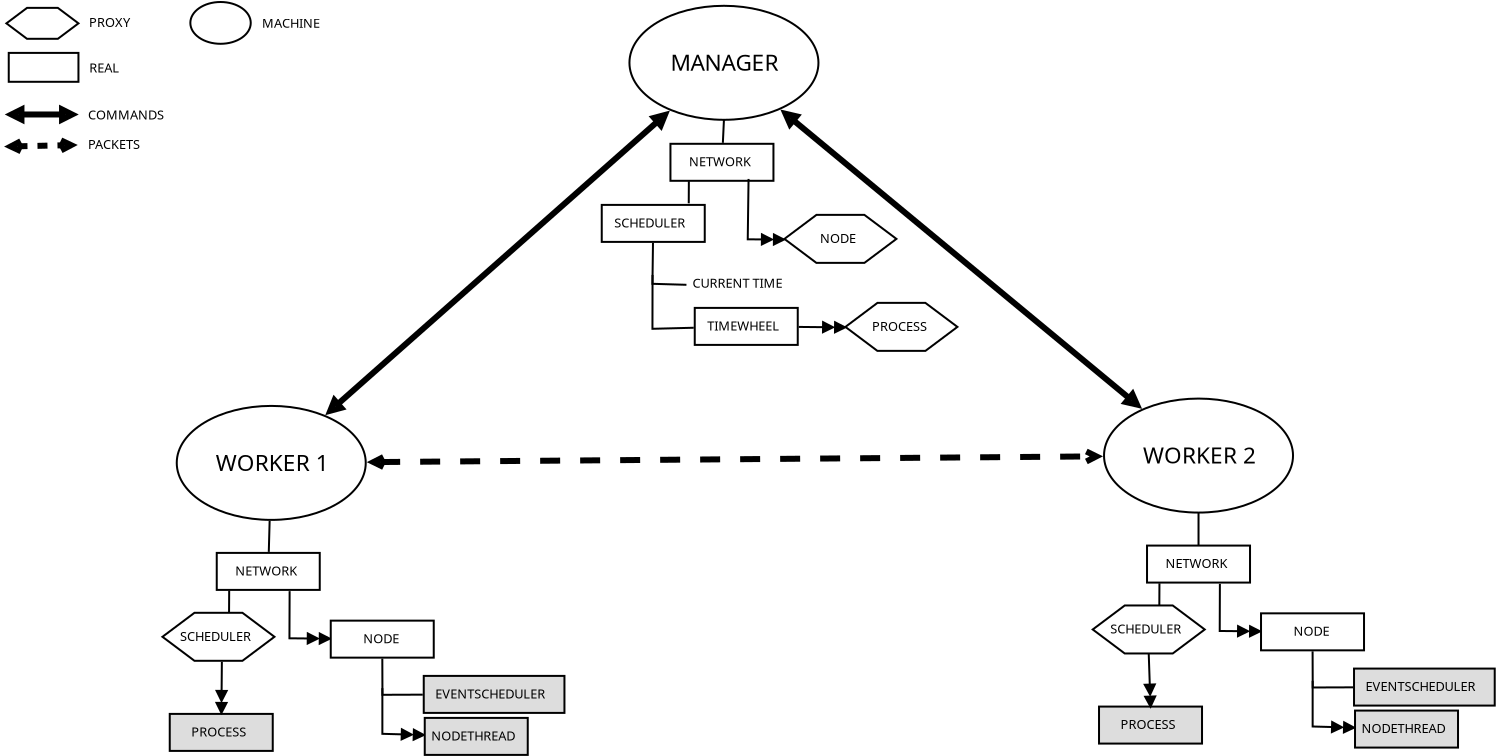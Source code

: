 <?xml version="1.0" encoding="UTF-8"?>
<dia:diagram xmlns:dia="http://www.lysator.liu.se/~alla/dia/">
  <dia:layer name="Fondo" visible="true" active="true">
    <dia:object type="Standard - Text" version="1" id="O0">
      <dia:attribute name="obj_pos">
        <dia:point val="38.125,3.3"/>
      </dia:attribute>
      <dia:attribute name="obj_bb">
        <dia:rectangle val="38.125,2.705;38.125,3.453"/>
      </dia:attribute>
      <dia:attribute name="text">
        <dia:composite type="text">
          <dia:attribute name="string">
            <dia:string>##</dia:string>
          </dia:attribute>
          <dia:attribute name="font">
            <dia:font family="sans" style="0" name="Helvetica"/>
          </dia:attribute>
          <dia:attribute name="height">
            <dia:real val="0.8"/>
          </dia:attribute>
          <dia:attribute name="pos">
            <dia:point val="38.125,3.3"/>
          </dia:attribute>
          <dia:attribute name="color">
            <dia:color val="#000000"/>
          </dia:attribute>
          <dia:attribute name="alignment">
            <dia:enum val="0"/>
          </dia:attribute>
        </dia:composite>
      </dia:attribute>
      <dia:attribute name="valign">
        <dia:enum val="3"/>
      </dia:attribute>
      <dia:connections>
        <dia:connection handle="0" to="O1" connection="8"/>
      </dia:connections>
    </dia:object>
    <dia:group>
      <dia:object type="Standard - Ellipse" version="0" id="O1">
        <dia:attribute name="obj_pos">
          <dia:point val="33.4,0.45"/>
        </dia:attribute>
        <dia:attribute name="obj_bb">
          <dia:rectangle val="33.35,0.4;42.9,6.2"/>
        </dia:attribute>
        <dia:attribute name="elem_corner">
          <dia:point val="33.4,0.45"/>
        </dia:attribute>
        <dia:attribute name="elem_width">
          <dia:real val="9.45"/>
        </dia:attribute>
        <dia:attribute name="elem_height">
          <dia:real val="5.7"/>
        </dia:attribute>
      </dia:object>
      <dia:object type="Standard - Text" version="1" id="O2">
        <dia:attribute name="obj_pos">
          <dia:point val="38.175,3.7"/>
        </dia:attribute>
        <dia:attribute name="obj_bb">
          <dia:rectangle val="35.316,2.65;41.034,3.967"/>
        </dia:attribute>
        <dia:attribute name="text">
          <dia:composite type="text">
            <dia:attribute name="string">
              <dia:string>#MANAGER#</dia:string>
            </dia:attribute>
            <dia:attribute name="font">
              <dia:font family="sans" style="0" name="Helvetica"/>
            </dia:attribute>
            <dia:attribute name="height">
              <dia:real val="1.411"/>
            </dia:attribute>
            <dia:attribute name="pos">
              <dia:point val="38.175,3.7"/>
            </dia:attribute>
            <dia:attribute name="color">
              <dia:color val="#000000"/>
            </dia:attribute>
            <dia:attribute name="alignment">
              <dia:enum val="1"/>
            </dia:attribute>
          </dia:composite>
        </dia:attribute>
        <dia:attribute name="valign">
          <dia:enum val="3"/>
        </dia:attribute>
      </dia:object>
    </dia:group>
    <dia:group>
      <dia:object type="Standard - Box" version="0" id="O3">
        <dia:attribute name="obj_pos">
          <dia:point val="35.45,7.35"/>
        </dia:attribute>
        <dia:attribute name="obj_bb">
          <dia:rectangle val="35.4,7.3;40.65,9.25"/>
        </dia:attribute>
        <dia:attribute name="elem_corner">
          <dia:point val="35.45,7.35"/>
        </dia:attribute>
        <dia:attribute name="elem_width">
          <dia:real val="5.15"/>
        </dia:attribute>
        <dia:attribute name="elem_height">
          <dia:real val="1.85"/>
        </dia:attribute>
        <dia:attribute name="show_background">
          <dia:boolean val="true"/>
        </dia:attribute>
      </dia:object>
      <dia:object type="Standard - Text" version="1" id="O4">
        <dia:attribute name="obj_pos">
          <dia:point val="36.375,8.475"/>
        </dia:attribute>
        <dia:attribute name="obj_bb">
          <dia:rectangle val="36.375,7.88;39.653,8.627"/>
        </dia:attribute>
        <dia:attribute name="text">
          <dia:composite type="text">
            <dia:attribute name="string">
              <dia:string>#NETWORK#</dia:string>
            </dia:attribute>
            <dia:attribute name="font">
              <dia:font family="sans" style="0" name="Helvetica"/>
            </dia:attribute>
            <dia:attribute name="height">
              <dia:real val="0.8"/>
            </dia:attribute>
            <dia:attribute name="pos">
              <dia:point val="36.375,8.475"/>
            </dia:attribute>
            <dia:attribute name="color">
              <dia:color val="#000000"/>
            </dia:attribute>
            <dia:attribute name="alignment">
              <dia:enum val="0"/>
            </dia:attribute>
          </dia:composite>
        </dia:attribute>
        <dia:attribute name="valign">
          <dia:enum val="3"/>
        </dia:attribute>
      </dia:object>
    </dia:group>
    <dia:group>
      <dia:object type="Standard - Box" version="0" id="O5">
        <dia:attribute name="obj_pos">
          <dia:point val="12.765,27.805"/>
        </dia:attribute>
        <dia:attribute name="obj_bb">
          <dia:rectangle val="12.715,27.755;17.965,29.705"/>
        </dia:attribute>
        <dia:attribute name="elem_corner">
          <dia:point val="12.765,27.805"/>
        </dia:attribute>
        <dia:attribute name="elem_width">
          <dia:real val="5.15"/>
        </dia:attribute>
        <dia:attribute name="elem_height">
          <dia:real val="1.85"/>
        </dia:attribute>
        <dia:attribute name="show_background">
          <dia:boolean val="true"/>
        </dia:attribute>
      </dia:object>
      <dia:object type="Standard - Text" version="1" id="O6">
        <dia:attribute name="obj_pos">
          <dia:point val="13.69,28.93"/>
        </dia:attribute>
        <dia:attribute name="obj_bb">
          <dia:rectangle val="13.69,28.335;16.968,29.082"/>
        </dia:attribute>
        <dia:attribute name="text">
          <dia:composite type="text">
            <dia:attribute name="string">
              <dia:string>#NETWORK#</dia:string>
            </dia:attribute>
            <dia:attribute name="font">
              <dia:font family="sans" style="0" name="Helvetica"/>
            </dia:attribute>
            <dia:attribute name="height">
              <dia:real val="0.8"/>
            </dia:attribute>
            <dia:attribute name="pos">
              <dia:point val="13.69,28.93"/>
            </dia:attribute>
            <dia:attribute name="color">
              <dia:color val="#000000"/>
            </dia:attribute>
            <dia:attribute name="alignment">
              <dia:enum val="0"/>
            </dia:attribute>
          </dia:composite>
        </dia:attribute>
        <dia:attribute name="valign">
          <dia:enum val="3"/>
        </dia:attribute>
      </dia:object>
    </dia:group>
    <dia:group>
      <dia:object type="Standard - Box" version="0" id="O7">
        <dia:attribute name="obj_pos">
          <dia:point val="32.015,10.405"/>
        </dia:attribute>
        <dia:attribute name="obj_bb">
          <dia:rectangle val="31.965,10.355;37.215,12.305"/>
        </dia:attribute>
        <dia:attribute name="elem_corner">
          <dia:point val="32.015,10.405"/>
        </dia:attribute>
        <dia:attribute name="elem_width">
          <dia:real val="5.15"/>
        </dia:attribute>
        <dia:attribute name="elem_height">
          <dia:real val="1.85"/>
        </dia:attribute>
        <dia:attribute name="show_background">
          <dia:boolean val="true"/>
        </dia:attribute>
      </dia:object>
      <dia:object type="Standard - Text" version="1" id="O8">
        <dia:attribute name="obj_pos">
          <dia:point val="32.64,11.53"/>
        </dia:attribute>
        <dia:attribute name="obj_bb">
          <dia:rectangle val="32.64,10.935;36.55,11.682"/>
        </dia:attribute>
        <dia:attribute name="text">
          <dia:composite type="text">
            <dia:attribute name="string">
              <dia:string>#SCHEDULER#</dia:string>
            </dia:attribute>
            <dia:attribute name="font">
              <dia:font family="sans" style="0" name="Helvetica"/>
            </dia:attribute>
            <dia:attribute name="height">
              <dia:real val="0.8"/>
            </dia:attribute>
            <dia:attribute name="pos">
              <dia:point val="32.64,11.53"/>
            </dia:attribute>
            <dia:attribute name="color">
              <dia:color val="#000000"/>
            </dia:attribute>
            <dia:attribute name="alignment">
              <dia:enum val="0"/>
            </dia:attribute>
          </dia:composite>
        </dia:attribute>
        <dia:attribute name="valign">
          <dia:enum val="3"/>
        </dia:attribute>
      </dia:object>
    </dia:group>
    <dia:object type="Standard - Line" version="0" id="O9">
      <dia:attribute name="obj_pos">
        <dia:point val="38.125,6.15"/>
      </dia:attribute>
      <dia:attribute name="obj_bb">
        <dia:rectangle val="38.019,6.098;38.177,7.354"/>
      </dia:attribute>
      <dia:attribute name="conn_endpoints">
        <dia:point val="38.125,6.15"/>
        <dia:point val="38.071,7.302"/>
      </dia:attribute>
      <dia:attribute name="numcp">
        <dia:int val="1"/>
      </dia:attribute>
      <dia:connections>
        <dia:connection handle="0" to="O1" connection="6"/>
        <dia:connection handle="1" to="O3" connection="8"/>
      </dia:connections>
    </dia:object>
    <dia:group>
      <dia:object type="Geometric - Hexagon" version="1" id="O10">
        <dia:attribute name="obj_pos">
          <dia:point val="10.05,30.8"/>
        </dia:attribute>
        <dia:attribute name="obj_bb">
          <dia:rectangle val="9.967,30.75;15.733,33.25"/>
        </dia:attribute>
        <dia:attribute name="meta">
          <dia:composite type="dict"/>
        </dia:attribute>
        <dia:attribute name="elem_corner">
          <dia:point val="10.05,30.8"/>
        </dia:attribute>
        <dia:attribute name="elem_width">
          <dia:real val="5.6"/>
        </dia:attribute>
        <dia:attribute name="elem_height">
          <dia:real val="2.4"/>
        </dia:attribute>
        <dia:attribute name="line_width">
          <dia:real val="0.1"/>
        </dia:attribute>
        <dia:attribute name="line_colour">
          <dia:color val="#000000"/>
        </dia:attribute>
        <dia:attribute name="fill_colour">
          <dia:color val="#ffffff"/>
        </dia:attribute>
        <dia:attribute name="show_background">
          <dia:boolean val="true"/>
        </dia:attribute>
        <dia:attribute name="line_style">
          <dia:enum val="0"/>
          <dia:real val="1"/>
        </dia:attribute>
        <dia:attribute name="flip_horizontal">
          <dia:boolean val="false"/>
        </dia:attribute>
        <dia:attribute name="flip_vertical">
          <dia:boolean val="false"/>
        </dia:attribute>
        <dia:attribute name="subscale">
          <dia:real val="1"/>
        </dia:attribute>
      </dia:object>
      <dia:object type="Standard - Text" version="1" id="O11">
        <dia:attribute name="obj_pos">
          <dia:point val="10.932,32.205"/>
        </dia:attribute>
        <dia:attribute name="obj_bb">
          <dia:rectangle val="10.932,31.61;14.842,32.357"/>
        </dia:attribute>
        <dia:attribute name="text">
          <dia:composite type="text">
            <dia:attribute name="string">
              <dia:string>#SCHEDULER#</dia:string>
            </dia:attribute>
            <dia:attribute name="font">
              <dia:font family="sans" style="0" name="Helvetica"/>
            </dia:attribute>
            <dia:attribute name="height">
              <dia:real val="0.8"/>
            </dia:attribute>
            <dia:attribute name="pos">
              <dia:point val="10.932,32.205"/>
            </dia:attribute>
            <dia:attribute name="color">
              <dia:color val="#000000"/>
            </dia:attribute>
            <dia:attribute name="alignment">
              <dia:enum val="0"/>
            </dia:attribute>
          </dia:composite>
        </dia:attribute>
        <dia:attribute name="valign">
          <dia:enum val="3"/>
        </dia:attribute>
      </dia:object>
    </dia:group>
    <dia:object type="Standard - Line" version="0" id="O12">
      <dia:attribute name="obj_pos">
        <dia:point val="15.41,26.204"/>
      </dia:attribute>
      <dia:attribute name="obj_bb">
        <dia:rectangle val="15.316,26.153;15.461,27.806"/>
      </dia:attribute>
      <dia:attribute name="conn_endpoints">
        <dia:point val="15.41,26.204"/>
        <dia:point val="15.367,27.755"/>
      </dia:attribute>
      <dia:attribute name="numcp">
        <dia:int val="1"/>
      </dia:attribute>
      <dia:connections>
        <dia:connection handle="0" to="O44" connection="8"/>
        <dia:connection handle="1" to="O5" connection="8"/>
      </dia:connections>
    </dia:object>
    <dia:group>
      <dia:object type="Standard - Box" version="0" id="O13">
        <dia:attribute name="obj_pos">
          <dia:point val="36.665,15.555"/>
        </dia:attribute>
        <dia:attribute name="obj_bb">
          <dia:rectangle val="36.615,15.505;41.865,17.455"/>
        </dia:attribute>
        <dia:attribute name="elem_corner">
          <dia:point val="36.665,15.555"/>
        </dia:attribute>
        <dia:attribute name="elem_width">
          <dia:real val="5.15"/>
        </dia:attribute>
        <dia:attribute name="elem_height">
          <dia:real val="1.85"/>
        </dia:attribute>
        <dia:attribute name="show_background">
          <dia:boolean val="true"/>
        </dia:attribute>
      </dia:object>
      <dia:object type="Standard - Text" version="1" id="O14">
        <dia:attribute name="obj_pos">
          <dia:point val="37.29,16.68"/>
        </dia:attribute>
        <dia:attribute name="obj_bb">
          <dia:rectangle val="37.29,16.085;41.11,16.832"/>
        </dia:attribute>
        <dia:attribute name="text">
          <dia:composite type="text">
            <dia:attribute name="string">
              <dia:string>#TIMEWHEEL#</dia:string>
            </dia:attribute>
            <dia:attribute name="font">
              <dia:font family="sans" style="0" name="Helvetica"/>
            </dia:attribute>
            <dia:attribute name="height">
              <dia:real val="0.8"/>
            </dia:attribute>
            <dia:attribute name="pos">
              <dia:point val="37.29,16.68"/>
            </dia:attribute>
            <dia:attribute name="color">
              <dia:color val="#000000"/>
            </dia:attribute>
            <dia:attribute name="alignment">
              <dia:enum val="0"/>
            </dia:attribute>
          </dia:composite>
        </dia:attribute>
        <dia:attribute name="valign">
          <dia:enum val="3"/>
        </dia:attribute>
      </dia:object>
    </dia:group>
    <dia:group>
      <dia:object type="Geometric - Hexagon" version="1" id="O15">
        <dia:attribute name="obj_pos">
          <dia:point val="44.198,15.305"/>
        </dia:attribute>
        <dia:attribute name="obj_bb">
          <dia:rectangle val="44.115,15.255;49.882,17.755"/>
        </dia:attribute>
        <dia:attribute name="meta">
          <dia:composite type="dict"/>
        </dia:attribute>
        <dia:attribute name="elem_corner">
          <dia:point val="44.198,15.305"/>
        </dia:attribute>
        <dia:attribute name="elem_width">
          <dia:real val="5.6"/>
        </dia:attribute>
        <dia:attribute name="elem_height">
          <dia:real val="2.4"/>
        </dia:attribute>
        <dia:attribute name="line_width">
          <dia:real val="0.1"/>
        </dia:attribute>
        <dia:attribute name="line_colour">
          <dia:color val="#000000"/>
        </dia:attribute>
        <dia:attribute name="fill_colour">
          <dia:color val="#ffffff"/>
        </dia:attribute>
        <dia:attribute name="show_background">
          <dia:boolean val="true"/>
        </dia:attribute>
        <dia:attribute name="line_style">
          <dia:enum val="0"/>
          <dia:real val="1"/>
        </dia:attribute>
        <dia:attribute name="flip_horizontal">
          <dia:boolean val="false"/>
        </dia:attribute>
        <dia:attribute name="flip_vertical">
          <dia:boolean val="false"/>
        </dia:attribute>
        <dia:attribute name="subscale">
          <dia:real val="1"/>
        </dia:attribute>
      </dia:object>
      <dia:object type="Standard - Text" version="1" id="O16">
        <dia:attribute name="obj_pos">
          <dia:point val="45.53,16.709"/>
        </dia:attribute>
        <dia:attribute name="obj_bb">
          <dia:rectangle val="45.53,16.114;48.533,16.862"/>
        </dia:attribute>
        <dia:attribute name="text">
          <dia:composite type="text">
            <dia:attribute name="string">
              <dia:string>#PROCESS#</dia:string>
            </dia:attribute>
            <dia:attribute name="font">
              <dia:font family="sans" style="0" name="Helvetica"/>
            </dia:attribute>
            <dia:attribute name="height">
              <dia:real val="0.8"/>
            </dia:attribute>
            <dia:attribute name="pos">
              <dia:point val="45.53,16.709"/>
            </dia:attribute>
            <dia:attribute name="color">
              <dia:color val="#000000"/>
            </dia:attribute>
            <dia:attribute name="alignment">
              <dia:enum val="0"/>
            </dia:attribute>
          </dia:composite>
        </dia:attribute>
        <dia:attribute name="valign">
          <dia:enum val="3"/>
        </dia:attribute>
      </dia:object>
    </dia:group>
    <dia:object type="Standard - Line" version="0" id="O17">
      <dia:attribute name="obj_pos">
        <dia:point val="41.865,16.506"/>
      </dia:attribute>
      <dia:attribute name="obj_bb">
        <dia:rectangle val="41.815,16.084;44.292,16.949"/>
      </dia:attribute>
      <dia:attribute name="conn_endpoints">
        <dia:point val="41.865,16.506"/>
        <dia:point val="44.18,16.529"/>
      </dia:attribute>
      <dia:attribute name="numcp">
        <dia:int val="1"/>
      </dia:attribute>
      <dia:attribute name="end_arrow">
        <dia:enum val="11"/>
      </dia:attribute>
      <dia:attribute name="end_arrow_length">
        <dia:real val="0.5"/>
      </dia:attribute>
      <dia:attribute name="end_arrow_width">
        <dia:real val="0.5"/>
      </dia:attribute>
      <dia:connections>
        <dia:connection handle="0" to="O13" connection="8"/>
        <dia:connection handle="1" to="O15" connection="22"/>
      </dia:connections>
    </dia:object>
    <dia:group>
      <dia:object type="Standard - Box" version="0" id="O18">
        <dia:attribute name="obj_pos">
          <dia:point val="10.415,35.855"/>
        </dia:attribute>
        <dia:attribute name="obj_bb">
          <dia:rectangle val="10.365,35.805;15.615,37.755"/>
        </dia:attribute>
        <dia:attribute name="elem_corner">
          <dia:point val="10.415,35.855"/>
        </dia:attribute>
        <dia:attribute name="elem_width">
          <dia:real val="5.15"/>
        </dia:attribute>
        <dia:attribute name="elem_height">
          <dia:real val="1.85"/>
        </dia:attribute>
        <dia:attribute name="border_width">
          <dia:real val="0.1"/>
        </dia:attribute>
        <dia:attribute name="inner_color">
          <dia:color val="#dddddd"/>
        </dia:attribute>
        <dia:attribute name="show_background">
          <dia:boolean val="true"/>
        </dia:attribute>
      </dia:object>
      <dia:object type="Standard - Text" version="1" id="O19">
        <dia:attribute name="obj_pos">
          <dia:point val="11.49,36.98"/>
        </dia:attribute>
        <dia:attribute name="obj_bb">
          <dia:rectangle val="11.49,36.385;14.492,37.133"/>
        </dia:attribute>
        <dia:attribute name="text">
          <dia:composite type="text">
            <dia:attribute name="string">
              <dia:string>#PROCESS#</dia:string>
            </dia:attribute>
            <dia:attribute name="font">
              <dia:font family="sans" style="0" name="Helvetica"/>
            </dia:attribute>
            <dia:attribute name="height">
              <dia:real val="0.8"/>
            </dia:attribute>
            <dia:attribute name="pos">
              <dia:point val="11.49,36.98"/>
            </dia:attribute>
            <dia:attribute name="color">
              <dia:color val="#000000"/>
            </dia:attribute>
            <dia:attribute name="alignment">
              <dia:enum val="0"/>
            </dia:attribute>
          </dia:composite>
        </dia:attribute>
        <dia:attribute name="valign">
          <dia:enum val="3"/>
        </dia:attribute>
      </dia:object>
    </dia:group>
    <dia:object type="Standard - Line" version="0" id="O20">
      <dia:attribute name="obj_pos">
        <dia:point val="13.021,33.25"/>
      </dia:attribute>
      <dia:attribute name="obj_bb">
        <dia:rectangle val="12.577,33.2;13.442,35.917"/>
      </dia:attribute>
      <dia:attribute name="conn_endpoints">
        <dia:point val="13.021,33.25"/>
        <dia:point val="12.999,35.805"/>
      </dia:attribute>
      <dia:attribute name="numcp">
        <dia:int val="1"/>
      </dia:attribute>
      <dia:attribute name="end_arrow">
        <dia:enum val="11"/>
      </dia:attribute>
      <dia:attribute name="end_arrow_length">
        <dia:real val="0.5"/>
      </dia:attribute>
      <dia:attribute name="end_arrow_width">
        <dia:real val="0.5"/>
      </dia:attribute>
      <dia:connections>
        <dia:connection handle="0" to="O10" connection="22"/>
        <dia:connection handle="1" to="O18" connection="8"/>
      </dia:connections>
    </dia:object>
    <dia:object type="Standard - Text" version="1" id="O21">
      <dia:attribute name="obj_pos">
        <dia:point val="36.55,14.55"/>
      </dia:attribute>
      <dia:attribute name="obj_bb">
        <dia:rectangle val="36.55,13.955;41.37,14.703"/>
      </dia:attribute>
      <dia:attribute name="text">
        <dia:composite type="text">
          <dia:attribute name="string">
            <dia:string>#CURRENT TIME#</dia:string>
          </dia:attribute>
          <dia:attribute name="font">
            <dia:font family="sans" style="0" name="Helvetica"/>
          </dia:attribute>
          <dia:attribute name="height">
            <dia:real val="0.8"/>
          </dia:attribute>
          <dia:attribute name="pos">
            <dia:point val="36.55,14.55"/>
          </dia:attribute>
          <dia:attribute name="color">
            <dia:color val="#000000"/>
          </dia:attribute>
          <dia:attribute name="alignment">
            <dia:enum val="0"/>
          </dia:attribute>
        </dia:composite>
      </dia:attribute>
      <dia:attribute name="valign">
        <dia:enum val="3"/>
      </dia:attribute>
    </dia:object>
    <dia:object type="Standard - PolyLine" version="0" id="O22">
      <dia:attribute name="obj_pos">
        <dia:point val="34.59,11.33"/>
      </dia:attribute>
      <dia:attribute name="obj_bb">
        <dia:rectangle val="34.5,12.254;36.301,14.451"/>
      </dia:attribute>
      <dia:attribute name="poly_points">
        <dia:point val="34.59,11.33"/>
        <dia:point val="34.55,14.35"/>
        <dia:point val="36.25,14.4"/>
      </dia:attribute>
      <dia:connections>
        <dia:connection handle="0" to="O7" connection="8"/>
      </dia:connections>
    </dia:object>
    <dia:object type="Standard - PolyLine" version="0" id="O23">
      <dia:attribute name="obj_pos">
        <dia:point val="34.555,13.906"/>
      </dia:attribute>
      <dia:attribute name="obj_bb">
        <dia:rectangle val="34.5,13.856;36.666,16.65"/>
      </dia:attribute>
      <dia:attribute name="poly_points">
        <dia:point val="34.555,13.906"/>
        <dia:point val="34.55,16.6"/>
        <dia:point val="39.24,16.48"/>
      </dia:attribute>
      <dia:connections>
        <dia:connection handle="2" to="O13" connection="8"/>
      </dia:connections>
    </dia:object>
    <dia:object type="Standard - Line" version="0" id="O24">
      <dia:attribute name="obj_pos">
        <dia:point val="35.424,5.687"/>
      </dia:attribute>
      <dia:attribute name="obj_bb">
        <dia:rectangle val="17.98,5.476;35.636,21.129"/>
      </dia:attribute>
      <dia:attribute name="conn_endpoints">
        <dia:point val="35.424,5.687"/>
        <dia:point val="18.191,20.918"/>
      </dia:attribute>
      <dia:attribute name="numcp">
        <dia:int val="1"/>
      </dia:attribute>
      <dia:attribute name="line_width">
        <dia:real val="0.3"/>
      </dia:attribute>
      <dia:attribute name="start_arrow">
        <dia:enum val="2"/>
      </dia:attribute>
      <dia:attribute name="start_arrow_length">
        <dia:real val="0.5"/>
      </dia:attribute>
      <dia:attribute name="start_arrow_width">
        <dia:real val="0.5"/>
      </dia:attribute>
      <dia:attribute name="end_arrow">
        <dia:enum val="12"/>
      </dia:attribute>
      <dia:attribute name="end_arrow_length">
        <dia:real val="0.5"/>
      </dia:attribute>
      <dia:attribute name="end_arrow_width">
        <dia:real val="0.5"/>
      </dia:attribute>
      <dia:connections>
        <dia:connection handle="0" to="O1" connection="8"/>
        <dia:connection handle="1" to="O44" connection="8"/>
      </dia:connections>
    </dia:object>
    <dia:group>
      <dia:object type="Geometric - Hexagon" version="1" id="O25">
        <dia:attribute name="obj_pos">
          <dia:point val="41.148,10.905"/>
        </dia:attribute>
        <dia:attribute name="obj_bb">
          <dia:rectangle val="41.065,10.855;46.832,13.355"/>
        </dia:attribute>
        <dia:attribute name="meta">
          <dia:composite type="dict"/>
        </dia:attribute>
        <dia:attribute name="elem_corner">
          <dia:point val="41.148,10.905"/>
        </dia:attribute>
        <dia:attribute name="elem_width">
          <dia:real val="5.6"/>
        </dia:attribute>
        <dia:attribute name="elem_height">
          <dia:real val="2.4"/>
        </dia:attribute>
        <dia:attribute name="line_width">
          <dia:real val="0.1"/>
        </dia:attribute>
        <dia:attribute name="line_colour">
          <dia:color val="#000000"/>
        </dia:attribute>
        <dia:attribute name="fill_colour">
          <dia:color val="#ffffff"/>
        </dia:attribute>
        <dia:attribute name="show_background">
          <dia:boolean val="true"/>
        </dia:attribute>
        <dia:attribute name="line_style">
          <dia:enum val="0"/>
          <dia:real val="1"/>
        </dia:attribute>
        <dia:attribute name="flip_horizontal">
          <dia:boolean val="false"/>
        </dia:attribute>
        <dia:attribute name="flip_vertical">
          <dia:boolean val="false"/>
        </dia:attribute>
        <dia:attribute name="subscale">
          <dia:real val="1"/>
        </dia:attribute>
      </dia:object>
      <dia:object type="Standard - Text" version="1" id="O26">
        <dia:attribute name="obj_pos">
          <dia:point val="42.93,12.309"/>
        </dia:attribute>
        <dia:attribute name="obj_bb">
          <dia:rectangle val="42.93,11.714;44.813,12.462"/>
        </dia:attribute>
        <dia:attribute name="text">
          <dia:composite type="text">
            <dia:attribute name="string">
              <dia:string>#NODE#</dia:string>
            </dia:attribute>
            <dia:attribute name="font">
              <dia:font family="sans" style="0" name="Helvetica"/>
            </dia:attribute>
            <dia:attribute name="height">
              <dia:real val="0.8"/>
            </dia:attribute>
            <dia:attribute name="pos">
              <dia:point val="42.93,12.309"/>
            </dia:attribute>
            <dia:attribute name="color">
              <dia:color val="#000000"/>
            </dia:attribute>
            <dia:attribute name="alignment">
              <dia:enum val="0"/>
            </dia:attribute>
          </dia:composite>
        </dia:attribute>
        <dia:attribute name="valign">
          <dia:enum val="3"/>
        </dia:attribute>
      </dia:object>
    </dia:group>
    <dia:object type="Standard - PolyLine" version="0" id="O27">
      <dia:attribute name="obj_pos">
        <dia:point val="39.355,9.106"/>
      </dia:attribute>
      <dia:attribute name="obj_bb">
        <dia:rectangle val="39.265,9.055;44.242,12.583"/>
      </dia:attribute>
      <dia:attribute name="poly_points">
        <dia:point val="39.355,9.106"/>
        <dia:point val="39.315,12.126"/>
        <dia:point val="44.13,12.159"/>
      </dia:attribute>
      <dia:attribute name="end_arrow">
        <dia:enum val="11"/>
      </dia:attribute>
      <dia:attribute name="end_arrow_length">
        <dia:real val="0.5"/>
      </dia:attribute>
      <dia:attribute name="end_arrow_width">
        <dia:real val="0.5"/>
      </dia:attribute>
      <dia:connections>
        <dia:connection handle="2" to="O25" connection="22"/>
      </dia:connections>
    </dia:object>
    <dia:object type="Standard - PolyLine" version="0" id="O28">
      <dia:attribute name="obj_pos">
        <dia:point val="16.409,29.716"/>
      </dia:attribute>
      <dia:attribute name="obj_bb">
        <dia:rectangle val="16.35,29.665;21.152,32.538"/>
      </dia:attribute>
      <dia:attribute name="poly_points">
        <dia:point val="16.409,29.716"/>
        <dia:point val="16.4,32.075"/>
        <dia:point val="21.04,32.117"/>
      </dia:attribute>
      <dia:attribute name="end_arrow">
        <dia:enum val="11"/>
      </dia:attribute>
      <dia:attribute name="end_arrow_length">
        <dia:real val="0.5"/>
      </dia:attribute>
      <dia:attribute name="end_arrow_width">
        <dia:real val="0.5"/>
      </dia:attribute>
      <dia:connections>
        <dia:connection handle="2" to="O29" connection="8"/>
      </dia:connections>
    </dia:object>
    <dia:group>
      <dia:object type="Standard - Box" version="0" id="O29">
        <dia:attribute name="obj_pos">
          <dia:point val="18.465,31.192"/>
        </dia:attribute>
        <dia:attribute name="obj_bb">
          <dia:rectangle val="18.415,31.142;23.665,33.093"/>
        </dia:attribute>
        <dia:attribute name="elem_corner">
          <dia:point val="18.465,31.192"/>
        </dia:attribute>
        <dia:attribute name="elem_width">
          <dia:real val="5.15"/>
        </dia:attribute>
        <dia:attribute name="elem_height">
          <dia:real val="1.85"/>
        </dia:attribute>
        <dia:attribute name="show_background">
          <dia:boolean val="true"/>
        </dia:attribute>
      </dia:object>
      <dia:object type="Standard - Text" version="1" id="O30">
        <dia:attribute name="obj_pos">
          <dia:point val="20.09,32.318"/>
        </dia:attribute>
        <dia:attribute name="obj_bb">
          <dia:rectangle val="20.09,31.723;21.973,32.47"/>
        </dia:attribute>
        <dia:attribute name="text">
          <dia:composite type="text">
            <dia:attribute name="string">
              <dia:string>#NODE#</dia:string>
            </dia:attribute>
            <dia:attribute name="font">
              <dia:font family="sans" style="0" name="Helvetica"/>
            </dia:attribute>
            <dia:attribute name="height">
              <dia:real val="0.8"/>
            </dia:attribute>
            <dia:attribute name="pos">
              <dia:point val="20.09,32.318"/>
            </dia:attribute>
            <dia:attribute name="color">
              <dia:color val="#000000"/>
            </dia:attribute>
            <dia:attribute name="alignment">
              <dia:enum val="0"/>
            </dia:attribute>
          </dia:composite>
        </dia:attribute>
        <dia:attribute name="valign">
          <dia:enum val="3"/>
        </dia:attribute>
      </dia:object>
    </dia:group>
    <dia:group>
      <dia:object type="Standard - Box" version="0" id="O31">
        <dia:attribute name="obj_pos">
          <dia:point val="23.115,33.955"/>
        </dia:attribute>
        <dia:attribute name="obj_bb">
          <dia:rectangle val="23.065,33.905;30.2,35.855"/>
        </dia:attribute>
        <dia:attribute name="elem_corner">
          <dia:point val="23.115,33.955"/>
        </dia:attribute>
        <dia:attribute name="elem_width">
          <dia:real val="7.035"/>
        </dia:attribute>
        <dia:attribute name="elem_height">
          <dia:real val="1.85"/>
        </dia:attribute>
        <dia:attribute name="border_width">
          <dia:real val="0.1"/>
        </dia:attribute>
        <dia:attribute name="inner_color">
          <dia:color val="#dddddd"/>
        </dia:attribute>
        <dia:attribute name="show_background">
          <dia:boolean val="true"/>
        </dia:attribute>
      </dia:object>
      <dia:object type="Standard - Text" version="1" id="O32">
        <dia:attribute name="obj_pos">
          <dia:point val="23.69,35.08"/>
        </dia:attribute>
        <dia:attribute name="obj_bb">
          <dia:rectangle val="23.69,34.485;29.718,35.233"/>
        </dia:attribute>
        <dia:attribute name="text">
          <dia:composite type="text">
            <dia:attribute name="string">
              <dia:string>#EVENTSCHEDULER#</dia:string>
            </dia:attribute>
            <dia:attribute name="font">
              <dia:font family="sans" style="0" name="Helvetica"/>
            </dia:attribute>
            <dia:attribute name="height">
              <dia:real val="0.8"/>
            </dia:attribute>
            <dia:attribute name="pos">
              <dia:point val="23.69,35.08"/>
            </dia:attribute>
            <dia:attribute name="color">
              <dia:color val="#000000"/>
            </dia:attribute>
            <dia:attribute name="alignment">
              <dia:enum val="0"/>
            </dia:attribute>
          </dia:composite>
        </dia:attribute>
        <dia:attribute name="valign">
          <dia:enum val="3"/>
        </dia:attribute>
      </dia:object>
    </dia:group>
    <dia:object type="Standard - PolyLine" version="0" id="O33">
      <dia:attribute name="obj_pos">
        <dia:point val="21.04,32.117"/>
      </dia:attribute>
      <dia:attribute name="obj_bb">
        <dia:rectangle val="20.993,33.041;23.116,34.95"/>
      </dia:attribute>
      <dia:attribute name="poly_points">
        <dia:point val="21.04,32.117"/>
        <dia:point val="21.05,34.9"/>
        <dia:point val="26.633,34.88"/>
      </dia:attribute>
      <dia:connections>
        <dia:connection handle="0" to="O29" connection="8"/>
        <dia:connection handle="2" to="O31" connection="8"/>
      </dia:connections>
    </dia:object>
    <dia:object type="Standard - PolyLine" version="0" id="O34">
      <dia:attribute name="obj_pos">
        <dia:point val="21.046,34.566"/>
      </dia:attribute>
      <dia:attribute name="obj_bb">
        <dia:rectangle val="20.996,34.516;25.852,37.378"/>
      </dia:attribute>
      <dia:attribute name="poly_points">
        <dia:point val="21.046,34.566"/>
        <dia:point val="21.046,36.851"/>
        <dia:point val="25.74,36.98"/>
      </dia:attribute>
      <dia:attribute name="end_arrow">
        <dia:enum val="11"/>
      </dia:attribute>
      <dia:attribute name="end_arrow_length">
        <dia:real val="0.5"/>
      </dia:attribute>
      <dia:attribute name="end_arrow_width">
        <dia:real val="0.5"/>
      </dia:attribute>
      <dia:connections>
        <dia:connection handle="2" to="O35" connection="8"/>
      </dia:connections>
    </dia:object>
    <dia:group>
      <dia:object type="Standard - Box" version="0" id="O35">
        <dia:attribute name="obj_pos">
          <dia:point val="23.165,36.055"/>
        </dia:attribute>
        <dia:attribute name="obj_bb">
          <dia:rectangle val="23.115,36.005;28.365,37.955"/>
        </dia:attribute>
        <dia:attribute name="elem_corner">
          <dia:point val="23.165,36.055"/>
        </dia:attribute>
        <dia:attribute name="elem_width">
          <dia:real val="5.15"/>
        </dia:attribute>
        <dia:attribute name="elem_height">
          <dia:real val="1.85"/>
        </dia:attribute>
        <dia:attribute name="border_width">
          <dia:real val="0.1"/>
        </dia:attribute>
        <dia:attribute name="inner_color">
          <dia:color val="#dddddd"/>
        </dia:attribute>
        <dia:attribute name="show_background">
          <dia:boolean val="true"/>
        </dia:attribute>
      </dia:object>
      <dia:object type="Standard - Text" version="1" id="O36">
        <dia:attribute name="obj_pos">
          <dia:point val="23.49,37.18"/>
        </dia:attribute>
        <dia:attribute name="obj_bb">
          <dia:rectangle val="23.49,36.585;28.025,37.333"/>
        </dia:attribute>
        <dia:attribute name="text">
          <dia:composite type="text">
            <dia:attribute name="string">
              <dia:string>#NODETHREAD#</dia:string>
            </dia:attribute>
            <dia:attribute name="font">
              <dia:font family="sans" style="0" name="Helvetica"/>
            </dia:attribute>
            <dia:attribute name="height">
              <dia:real val="0.8"/>
            </dia:attribute>
            <dia:attribute name="pos">
              <dia:point val="23.49,37.18"/>
            </dia:attribute>
            <dia:attribute name="color">
              <dia:color val="#000000"/>
            </dia:attribute>
            <dia:attribute name="alignment">
              <dia:enum val="0"/>
            </dia:attribute>
          </dia:composite>
        </dia:attribute>
        <dia:attribute name="valign">
          <dia:enum val="3"/>
        </dia:attribute>
      </dia:object>
    </dia:group>
    <dia:object type="Geometric - Hexagon" version="1" id="O37">
      <dia:attribute name="obj_pos">
        <dia:point val="2.248,0.555"/>
      </dia:attribute>
      <dia:attribute name="obj_bb">
        <dia:rectangle val="2.165,0.505;5.933,2.15"/>
      </dia:attribute>
      <dia:attribute name="meta">
        <dia:composite type="dict"/>
      </dia:attribute>
      <dia:attribute name="elem_corner">
        <dia:point val="2.248,0.555"/>
      </dia:attribute>
      <dia:attribute name="elem_width">
        <dia:real val="3.602"/>
      </dia:attribute>
      <dia:attribute name="elem_height">
        <dia:real val="1.545"/>
      </dia:attribute>
      <dia:attribute name="line_width">
        <dia:real val="0.1"/>
      </dia:attribute>
      <dia:attribute name="line_colour">
        <dia:color val="#000000"/>
      </dia:attribute>
      <dia:attribute name="fill_colour">
        <dia:color val="#ffffff"/>
      </dia:attribute>
      <dia:attribute name="show_background">
        <dia:boolean val="true"/>
      </dia:attribute>
      <dia:attribute name="line_style">
        <dia:enum val="0"/>
        <dia:real val="1"/>
      </dia:attribute>
      <dia:attribute name="flip_horizontal">
        <dia:boolean val="false"/>
      </dia:attribute>
      <dia:attribute name="flip_vertical">
        <dia:boolean val="false"/>
      </dia:attribute>
      <dia:attribute name="subscale">
        <dia:real val="1"/>
      </dia:attribute>
    </dia:object>
    <dia:object type="Standard - Text" version="1" id="O38">
      <dia:attribute name="obj_pos">
        <dia:point val="6.38,1.51"/>
      </dia:attribute>
      <dia:attribute name="obj_bb">
        <dia:rectangle val="6.38,0.914;8.503,1.662"/>
      </dia:attribute>
      <dia:attribute name="text">
        <dia:composite type="text">
          <dia:attribute name="string">
            <dia:string>#PROXY#</dia:string>
          </dia:attribute>
          <dia:attribute name="font">
            <dia:font family="sans" style="0" name="Helvetica"/>
          </dia:attribute>
          <dia:attribute name="height">
            <dia:real val="0.8"/>
          </dia:attribute>
          <dia:attribute name="pos">
            <dia:point val="6.38,1.51"/>
          </dia:attribute>
          <dia:attribute name="color">
            <dia:color val="#000000"/>
          </dia:attribute>
          <dia:attribute name="alignment">
            <dia:enum val="0"/>
          </dia:attribute>
        </dia:composite>
      </dia:attribute>
      <dia:attribute name="valign">
        <dia:enum val="3"/>
      </dia:attribute>
    </dia:object>
    <dia:object type="Standard - Box" version="0" id="O39">
      <dia:attribute name="obj_pos">
        <dia:point val="2.365,2.805"/>
      </dia:attribute>
      <dia:attribute name="obj_bb">
        <dia:rectangle val="2.315,2.755;5.9,4.3"/>
      </dia:attribute>
      <dia:attribute name="elem_corner">
        <dia:point val="2.365,2.805"/>
      </dia:attribute>
      <dia:attribute name="elem_width">
        <dia:real val="3.485"/>
      </dia:attribute>
      <dia:attribute name="elem_height">
        <dia:real val="1.445"/>
      </dia:attribute>
      <dia:attribute name="show_background">
        <dia:boolean val="true"/>
      </dia:attribute>
    </dia:object>
    <dia:object type="Standard - Text" version="1" id="O40">
      <dia:attribute name="obj_pos">
        <dia:point val="6.39,3.78"/>
      </dia:attribute>
      <dia:attribute name="obj_bb">
        <dia:rectangle val="6.39,3.185;8.035,3.933"/>
      </dia:attribute>
      <dia:attribute name="text">
        <dia:composite type="text">
          <dia:attribute name="string">
            <dia:string>#REAL#</dia:string>
          </dia:attribute>
          <dia:attribute name="font">
            <dia:font family="sans" style="0" name="Helvetica"/>
          </dia:attribute>
          <dia:attribute name="height">
            <dia:real val="0.8"/>
          </dia:attribute>
          <dia:attribute name="pos">
            <dia:point val="6.39,3.78"/>
          </dia:attribute>
          <dia:attribute name="color">
            <dia:color val="#000000"/>
          </dia:attribute>
          <dia:attribute name="alignment">
            <dia:enum val="0"/>
          </dia:attribute>
        </dia:composite>
      </dia:attribute>
      <dia:attribute name="valign">
        <dia:enum val="3"/>
      </dia:attribute>
    </dia:object>
    <dia:object type="Standard - Ellipse" version="0" id="O41">
      <dia:attribute name="obj_pos">
        <dia:point val="11.445,0.26"/>
      </dia:attribute>
      <dia:attribute name="obj_bb">
        <dia:rectangle val="11.395,0.21;14.515,2.4"/>
      </dia:attribute>
      <dia:attribute name="elem_corner">
        <dia:point val="11.445,0.26"/>
      </dia:attribute>
      <dia:attribute name="elem_width">
        <dia:real val="3.02"/>
      </dia:attribute>
      <dia:attribute name="elem_height">
        <dia:real val="2.09"/>
      </dia:attribute>
    </dia:object>
    <dia:object type="Standard - Text" version="1" id="O42">
      <dia:attribute name="obj_pos">
        <dia:point val="15.03,1.55"/>
      </dia:attribute>
      <dia:attribute name="obj_bb">
        <dia:rectangle val="15.03,0.955;18.015,1.702"/>
      </dia:attribute>
      <dia:attribute name="text">
        <dia:composite type="text">
          <dia:attribute name="string">
            <dia:string>#MACHINE#</dia:string>
          </dia:attribute>
          <dia:attribute name="font">
            <dia:font family="sans" style="0" name="Helvetica"/>
          </dia:attribute>
          <dia:attribute name="height">
            <dia:real val="0.8"/>
          </dia:attribute>
          <dia:attribute name="pos">
            <dia:point val="15.03,1.55"/>
          </dia:attribute>
          <dia:attribute name="color">
            <dia:color val="#000000"/>
          </dia:attribute>
          <dia:attribute name="alignment">
            <dia:enum val="0"/>
          </dia:attribute>
        </dia:composite>
      </dia:attribute>
      <dia:attribute name="valign">
        <dia:enum val="3"/>
      </dia:attribute>
    </dia:object>
    <dia:object type="Standard - Line" version="0" id="O43">
      <dia:attribute name="obj_pos">
        <dia:point val="40.947,5.635"/>
      </dia:attribute>
      <dia:attribute name="obj_bb">
        <dia:rectangle val="40.735,5.424;59.243,20.815"/>
      </dia:attribute>
      <dia:attribute name="conn_endpoints">
        <dia:point val="40.947,5.635"/>
        <dia:point val="59.032,20.604"/>
      </dia:attribute>
      <dia:attribute name="numcp">
        <dia:int val="1"/>
      </dia:attribute>
      <dia:attribute name="line_width">
        <dia:real val="0.3"/>
      </dia:attribute>
      <dia:attribute name="start_arrow">
        <dia:enum val="12"/>
      </dia:attribute>
      <dia:attribute name="start_arrow_length">
        <dia:real val="0.5"/>
      </dia:attribute>
      <dia:attribute name="start_arrow_width">
        <dia:real val="0.5"/>
      </dia:attribute>
      <dia:attribute name="end_arrow">
        <dia:enum val="12"/>
      </dia:attribute>
      <dia:attribute name="end_arrow_length">
        <dia:real val="0.5"/>
      </dia:attribute>
      <dia:attribute name="end_arrow_width">
        <dia:real val="0.5"/>
      </dia:attribute>
      <dia:connections>
        <dia:connection handle="0" to="O1" connection="8"/>
        <dia:connection handle="1" to="O65" connection="8"/>
      </dia:connections>
    </dia:object>
    <dia:group>
      <dia:object type="Standard - Ellipse" version="0" id="O44">
        <dia:attribute name="obj_pos">
          <dia:point val="10.765,20.455"/>
        </dia:attribute>
        <dia:attribute name="obj_bb">
          <dia:rectangle val="10.715,20.405;20.265,26.205"/>
        </dia:attribute>
        <dia:attribute name="elem_corner">
          <dia:point val="10.765,20.455"/>
        </dia:attribute>
        <dia:attribute name="elem_width">
          <dia:real val="9.45"/>
        </dia:attribute>
        <dia:attribute name="elem_height">
          <dia:real val="5.7"/>
        </dia:attribute>
      </dia:object>
      <dia:object type="Standard - Text" version="1" id="O45">
        <dia:attribute name="obj_pos">
          <dia:point val="15.54,23.705"/>
        </dia:attribute>
        <dia:attribute name="obj_bb">
          <dia:rectangle val="12.489,22.655;18.591,23.973"/>
        </dia:attribute>
        <dia:attribute name="text">
          <dia:composite type="text">
            <dia:attribute name="string">
              <dia:string>#WORKER 1#</dia:string>
            </dia:attribute>
            <dia:attribute name="font">
              <dia:font family="sans" style="0" name="Helvetica"/>
            </dia:attribute>
            <dia:attribute name="height">
              <dia:real val="1.411"/>
            </dia:attribute>
            <dia:attribute name="pos">
              <dia:point val="15.54,23.705"/>
            </dia:attribute>
            <dia:attribute name="color">
              <dia:color val="#000000"/>
            </dia:attribute>
            <dia:attribute name="alignment">
              <dia:enum val="1"/>
            </dia:attribute>
          </dia:composite>
        </dia:attribute>
        <dia:attribute name="valign">
          <dia:enum val="3"/>
        </dia:attribute>
      </dia:object>
    </dia:group>
    <dia:object type="Standard - Line" version="0" id="O46">
      <dia:attribute name="obj_pos">
        <dia:point val="36.371,9.216"/>
      </dia:attribute>
      <dia:attribute name="obj_bb">
        <dia:rectangle val="36.315,9.165;36.422,10.375"/>
      </dia:attribute>
      <dia:attribute name="conn_endpoints">
        <dia:point val="36.371,9.216"/>
        <dia:point val="36.365,10.325"/>
      </dia:attribute>
      <dia:attribute name="numcp">
        <dia:int val="1"/>
      </dia:attribute>
    </dia:object>
    <dia:object type="Standard - Line" version="0" id="O47">
      <dia:attribute name="obj_pos">
        <dia:point val="13.387,29.69"/>
      </dia:attribute>
      <dia:attribute name="obj_bb">
        <dia:rectangle val="13.33,29.639;13.437,30.849"/>
      </dia:attribute>
      <dia:attribute name="conn_endpoints">
        <dia:point val="13.387,29.69"/>
        <dia:point val="13.38,30.799"/>
      </dia:attribute>
      <dia:attribute name="numcp">
        <dia:int val="1"/>
      </dia:attribute>
    </dia:object>
    <dia:group>
      <dia:object type="Standard - Box" version="0" id="O48">
        <dia:attribute name="obj_pos">
          <dia:point val="59.279,27.439"/>
        </dia:attribute>
        <dia:attribute name="obj_bb">
          <dia:rectangle val="59.229,27.389;64.479,29.339"/>
        </dia:attribute>
        <dia:attribute name="elem_corner">
          <dia:point val="59.279,27.439"/>
        </dia:attribute>
        <dia:attribute name="elem_width">
          <dia:real val="5.15"/>
        </dia:attribute>
        <dia:attribute name="elem_height">
          <dia:real val="1.85"/>
        </dia:attribute>
        <dia:attribute name="show_background">
          <dia:boolean val="true"/>
        </dia:attribute>
      </dia:object>
      <dia:object type="Standard - Text" version="1" id="O49">
        <dia:attribute name="obj_pos">
          <dia:point val="60.204,28.564"/>
        </dia:attribute>
        <dia:attribute name="obj_bb">
          <dia:rectangle val="60.204,27.969;63.481,28.717"/>
        </dia:attribute>
        <dia:attribute name="text">
          <dia:composite type="text">
            <dia:attribute name="string">
              <dia:string>#NETWORK#</dia:string>
            </dia:attribute>
            <dia:attribute name="font">
              <dia:font family="sans" style="0" name="Helvetica"/>
            </dia:attribute>
            <dia:attribute name="height">
              <dia:real val="0.8"/>
            </dia:attribute>
            <dia:attribute name="pos">
              <dia:point val="60.204,28.564"/>
            </dia:attribute>
            <dia:attribute name="color">
              <dia:color val="#000000"/>
            </dia:attribute>
            <dia:attribute name="alignment">
              <dia:enum val="0"/>
            </dia:attribute>
          </dia:composite>
        </dia:attribute>
        <dia:attribute name="valign">
          <dia:enum val="3"/>
        </dia:attribute>
      </dia:object>
    </dia:group>
    <dia:group>
      <dia:object type="Geometric - Hexagon" version="1" id="O50">
        <dia:attribute name="obj_pos">
          <dia:point val="56.564,30.434"/>
        </dia:attribute>
        <dia:attribute name="obj_bb">
          <dia:rectangle val="56.48,30.384;62.247,32.884"/>
        </dia:attribute>
        <dia:attribute name="meta">
          <dia:composite type="dict"/>
        </dia:attribute>
        <dia:attribute name="elem_corner">
          <dia:point val="56.564,30.434"/>
        </dia:attribute>
        <dia:attribute name="elem_width">
          <dia:real val="5.6"/>
        </dia:attribute>
        <dia:attribute name="elem_height">
          <dia:real val="2.4"/>
        </dia:attribute>
        <dia:attribute name="line_width">
          <dia:real val="0.1"/>
        </dia:attribute>
        <dia:attribute name="line_colour">
          <dia:color val="#000000"/>
        </dia:attribute>
        <dia:attribute name="fill_colour">
          <dia:color val="#ffffff"/>
        </dia:attribute>
        <dia:attribute name="show_background">
          <dia:boolean val="true"/>
        </dia:attribute>
        <dia:attribute name="line_style">
          <dia:enum val="0"/>
          <dia:real val="1"/>
        </dia:attribute>
        <dia:attribute name="flip_horizontal">
          <dia:boolean val="false"/>
        </dia:attribute>
        <dia:attribute name="flip_vertical">
          <dia:boolean val="false"/>
        </dia:attribute>
        <dia:attribute name="subscale">
          <dia:real val="1"/>
        </dia:attribute>
      </dia:object>
      <dia:object type="Standard - Text" version="1" id="O51">
        <dia:attribute name="obj_pos">
          <dia:point val="57.445,31.839"/>
        </dia:attribute>
        <dia:attribute name="obj_bb">
          <dia:rectangle val="57.445,31.244;61.355,31.991"/>
        </dia:attribute>
        <dia:attribute name="text">
          <dia:composite type="text">
            <dia:attribute name="string">
              <dia:string>#SCHEDULER#</dia:string>
            </dia:attribute>
            <dia:attribute name="font">
              <dia:font family="sans" style="0" name="Helvetica"/>
            </dia:attribute>
            <dia:attribute name="height">
              <dia:real val="0.8"/>
            </dia:attribute>
            <dia:attribute name="pos">
              <dia:point val="57.445,31.839"/>
            </dia:attribute>
            <dia:attribute name="color">
              <dia:color val="#000000"/>
            </dia:attribute>
            <dia:attribute name="alignment">
              <dia:enum val="0"/>
            </dia:attribute>
          </dia:composite>
        </dia:attribute>
        <dia:attribute name="valign">
          <dia:enum val="3"/>
        </dia:attribute>
      </dia:object>
    </dia:group>
    <dia:object type="Standard - Line" version="0" id="O52">
      <dia:attribute name="obj_pos">
        <dia:point val="61.854,25.789"/>
      </dia:attribute>
      <dia:attribute name="obj_bb">
        <dia:rectangle val="61.804,25.739;61.904,27.489"/>
      </dia:attribute>
      <dia:attribute name="conn_endpoints">
        <dia:point val="61.854,25.789"/>
        <dia:point val="61.854,27.439"/>
      </dia:attribute>
      <dia:attribute name="numcp">
        <dia:int val="1"/>
      </dia:attribute>
      <dia:connections>
        <dia:connection handle="0" to="O65" connection="6"/>
        <dia:connection handle="1" to="O48" connection="1"/>
      </dia:connections>
    </dia:object>
    <dia:group>
      <dia:object type="Standard - Box" version="0" id="O53">
        <dia:attribute name="obj_pos">
          <dia:point val="56.879,35.489"/>
        </dia:attribute>
        <dia:attribute name="obj_bb">
          <dia:rectangle val="56.829,35.439;62.079,37.389"/>
        </dia:attribute>
        <dia:attribute name="elem_corner">
          <dia:point val="56.879,35.489"/>
        </dia:attribute>
        <dia:attribute name="elem_width">
          <dia:real val="5.15"/>
        </dia:attribute>
        <dia:attribute name="elem_height">
          <dia:real val="1.85"/>
        </dia:attribute>
        <dia:attribute name="border_width">
          <dia:real val="0.1"/>
        </dia:attribute>
        <dia:attribute name="inner_color">
          <dia:color val="#dddddd"/>
        </dia:attribute>
        <dia:attribute name="show_background">
          <dia:boolean val="true"/>
        </dia:attribute>
      </dia:object>
      <dia:object type="Standard - Text" version="1" id="O54">
        <dia:attribute name="obj_pos">
          <dia:point val="57.954,36.614"/>
        </dia:attribute>
        <dia:attribute name="obj_bb">
          <dia:rectangle val="57.954,36.019;60.956,36.767"/>
        </dia:attribute>
        <dia:attribute name="text">
          <dia:composite type="text">
            <dia:attribute name="string">
              <dia:string>#PROCESS#</dia:string>
            </dia:attribute>
            <dia:attribute name="font">
              <dia:font family="sans" style="0" name="Helvetica"/>
            </dia:attribute>
            <dia:attribute name="height">
              <dia:real val="0.8"/>
            </dia:attribute>
            <dia:attribute name="pos">
              <dia:point val="57.954,36.614"/>
            </dia:attribute>
            <dia:attribute name="color">
              <dia:color val="#000000"/>
            </dia:attribute>
            <dia:attribute name="alignment">
              <dia:enum val="0"/>
            </dia:attribute>
          </dia:composite>
        </dia:attribute>
        <dia:attribute name="valign">
          <dia:enum val="3"/>
        </dia:attribute>
      </dia:object>
    </dia:group>
    <dia:object type="Standard - Line" version="0" id="O55">
      <dia:attribute name="obj_pos">
        <dia:point val="59.364,32.834"/>
      </dia:attribute>
      <dia:attribute name="obj_bb">
        <dia:rectangle val="58.979,32.783;59.843,35.601"/>
      </dia:attribute>
      <dia:attribute name="conn_endpoints">
        <dia:point val="59.364,32.834"/>
        <dia:point val="59.454,35.489"/>
      </dia:attribute>
      <dia:attribute name="numcp">
        <dia:int val="1"/>
      </dia:attribute>
      <dia:attribute name="end_arrow">
        <dia:enum val="11"/>
      </dia:attribute>
      <dia:attribute name="end_arrow_length">
        <dia:real val="0.5"/>
      </dia:attribute>
      <dia:attribute name="end_arrow_width">
        <dia:real val="0.5"/>
      </dia:attribute>
      <dia:connections>
        <dia:connection handle="0" to="O50" connection="9"/>
        <dia:connection handle="1" to="O53" connection="1"/>
      </dia:connections>
    </dia:object>
    <dia:object type="Standard - PolyLine" version="0" id="O56">
      <dia:attribute name="obj_pos">
        <dia:point val="62.922,29.35"/>
      </dia:attribute>
      <dia:attribute name="obj_bb">
        <dia:rectangle val="62.864,29.3;67.665,32.173"/>
      </dia:attribute>
      <dia:attribute name="poly_points">
        <dia:point val="62.922,29.35"/>
        <dia:point val="62.914,31.709"/>
        <dia:point val="67.554,31.752"/>
      </dia:attribute>
      <dia:attribute name="end_arrow">
        <dia:enum val="11"/>
      </dia:attribute>
      <dia:attribute name="end_arrow_length">
        <dia:real val="0.5"/>
      </dia:attribute>
      <dia:attribute name="end_arrow_width">
        <dia:real val="0.5"/>
      </dia:attribute>
      <dia:connections>
        <dia:connection handle="2" to="O57" connection="8"/>
      </dia:connections>
    </dia:object>
    <dia:group>
      <dia:object type="Standard - Box" version="0" id="O57">
        <dia:attribute name="obj_pos">
          <dia:point val="64.979,30.827"/>
        </dia:attribute>
        <dia:attribute name="obj_bb">
          <dia:rectangle val="64.929,30.777;70.179,32.727"/>
        </dia:attribute>
        <dia:attribute name="elem_corner">
          <dia:point val="64.979,30.827"/>
        </dia:attribute>
        <dia:attribute name="elem_width">
          <dia:real val="5.15"/>
        </dia:attribute>
        <dia:attribute name="elem_height">
          <dia:real val="1.85"/>
        </dia:attribute>
        <dia:attribute name="show_background">
          <dia:boolean val="true"/>
        </dia:attribute>
      </dia:object>
      <dia:object type="Standard - Text" version="1" id="O58">
        <dia:attribute name="obj_pos">
          <dia:point val="66.604,31.952"/>
        </dia:attribute>
        <dia:attribute name="obj_bb">
          <dia:rectangle val="66.604,31.357;68.486,32.104"/>
        </dia:attribute>
        <dia:attribute name="text">
          <dia:composite type="text">
            <dia:attribute name="string">
              <dia:string>#NODE#</dia:string>
            </dia:attribute>
            <dia:attribute name="font">
              <dia:font family="sans" style="0" name="Helvetica"/>
            </dia:attribute>
            <dia:attribute name="height">
              <dia:real val="0.8"/>
            </dia:attribute>
            <dia:attribute name="pos">
              <dia:point val="66.604,31.952"/>
            </dia:attribute>
            <dia:attribute name="color">
              <dia:color val="#000000"/>
            </dia:attribute>
            <dia:attribute name="alignment">
              <dia:enum val="0"/>
            </dia:attribute>
          </dia:composite>
        </dia:attribute>
        <dia:attribute name="valign">
          <dia:enum val="3"/>
        </dia:attribute>
      </dia:object>
    </dia:group>
    <dia:group>
      <dia:object type="Standard - Box" version="0" id="O59">
        <dia:attribute name="obj_pos">
          <dia:point val="69.629,33.589"/>
        </dia:attribute>
        <dia:attribute name="obj_bb">
          <dia:rectangle val="69.579,33.539;76.714,35.489"/>
        </dia:attribute>
        <dia:attribute name="elem_corner">
          <dia:point val="69.629,33.589"/>
        </dia:attribute>
        <dia:attribute name="elem_width">
          <dia:real val="7.035"/>
        </dia:attribute>
        <dia:attribute name="elem_height">
          <dia:real val="1.85"/>
        </dia:attribute>
        <dia:attribute name="border_width">
          <dia:real val="0.1"/>
        </dia:attribute>
        <dia:attribute name="inner_color">
          <dia:color val="#dddddd"/>
        </dia:attribute>
        <dia:attribute name="show_background">
          <dia:boolean val="true"/>
        </dia:attribute>
      </dia:object>
      <dia:object type="Standard - Text" version="1" id="O60">
        <dia:attribute name="obj_pos">
          <dia:point val="70.204,34.714"/>
        </dia:attribute>
        <dia:attribute name="obj_bb">
          <dia:rectangle val="70.204,34.119;76.231,34.867"/>
        </dia:attribute>
        <dia:attribute name="text">
          <dia:composite type="text">
            <dia:attribute name="string">
              <dia:string>#EVENTSCHEDULER#</dia:string>
            </dia:attribute>
            <dia:attribute name="font">
              <dia:font family="sans" style="0" name="Helvetica"/>
            </dia:attribute>
            <dia:attribute name="height">
              <dia:real val="0.8"/>
            </dia:attribute>
            <dia:attribute name="pos">
              <dia:point val="70.204,34.714"/>
            </dia:attribute>
            <dia:attribute name="color">
              <dia:color val="#000000"/>
            </dia:attribute>
            <dia:attribute name="alignment">
              <dia:enum val="0"/>
            </dia:attribute>
          </dia:composite>
        </dia:attribute>
        <dia:attribute name="valign">
          <dia:enum val="3"/>
        </dia:attribute>
      </dia:object>
    </dia:group>
    <dia:object type="Standard - PolyLine" version="0" id="O61">
      <dia:attribute name="obj_pos">
        <dia:point val="67.554,31.752"/>
      </dia:attribute>
      <dia:attribute name="obj_bb">
        <dia:rectangle val="67.507,32.676;69.629,34.584"/>
      </dia:attribute>
      <dia:attribute name="poly_points">
        <dia:point val="67.554,31.752"/>
        <dia:point val="67.564,34.534"/>
        <dia:point val="73.146,34.514"/>
      </dia:attribute>
      <dia:connections>
        <dia:connection handle="0" to="O57" connection="8"/>
        <dia:connection handle="2" to="O59" connection="8"/>
      </dia:connections>
    </dia:object>
    <dia:object type="Standard - PolyLine" version="0" id="O62">
      <dia:attribute name="obj_pos">
        <dia:point val="67.56,34.2"/>
      </dia:attribute>
      <dia:attribute name="obj_bb">
        <dia:rectangle val="67.51,34.15;72.365,37.012"/>
      </dia:attribute>
      <dia:attribute name="poly_points">
        <dia:point val="67.56,34.2"/>
        <dia:point val="67.56,36.485"/>
        <dia:point val="72.254,36.614"/>
      </dia:attribute>
      <dia:attribute name="end_arrow">
        <dia:enum val="11"/>
      </dia:attribute>
      <dia:attribute name="end_arrow_length">
        <dia:real val="0.5"/>
      </dia:attribute>
      <dia:attribute name="end_arrow_width">
        <dia:real val="0.5"/>
      </dia:attribute>
      <dia:connections>
        <dia:connection handle="2" to="O63" connection="8"/>
      </dia:connections>
    </dia:object>
    <dia:group>
      <dia:object type="Standard - Box" version="0" id="O63">
        <dia:attribute name="obj_pos">
          <dia:point val="69.679,35.689"/>
        </dia:attribute>
        <dia:attribute name="obj_bb">
          <dia:rectangle val="69.629,35.639;74.879,37.589"/>
        </dia:attribute>
        <dia:attribute name="elem_corner">
          <dia:point val="69.679,35.689"/>
        </dia:attribute>
        <dia:attribute name="elem_width">
          <dia:real val="5.15"/>
        </dia:attribute>
        <dia:attribute name="elem_height">
          <dia:real val="1.85"/>
        </dia:attribute>
        <dia:attribute name="border_width">
          <dia:real val="0.1"/>
        </dia:attribute>
        <dia:attribute name="inner_color">
          <dia:color val="#dddddd"/>
        </dia:attribute>
        <dia:attribute name="show_background">
          <dia:boolean val="true"/>
        </dia:attribute>
      </dia:object>
      <dia:object type="Standard - Text" version="1" id="O64">
        <dia:attribute name="obj_pos">
          <dia:point val="70.004,36.814"/>
        </dia:attribute>
        <dia:attribute name="obj_bb">
          <dia:rectangle val="70.004,36.219;74.539,36.967"/>
        </dia:attribute>
        <dia:attribute name="text">
          <dia:composite type="text">
            <dia:attribute name="string">
              <dia:string>#NODETHREAD#</dia:string>
            </dia:attribute>
            <dia:attribute name="font">
              <dia:font family="sans" style="0" name="Helvetica"/>
            </dia:attribute>
            <dia:attribute name="height">
              <dia:real val="0.8"/>
            </dia:attribute>
            <dia:attribute name="pos">
              <dia:point val="70.004,36.814"/>
            </dia:attribute>
            <dia:attribute name="color">
              <dia:color val="#000000"/>
            </dia:attribute>
            <dia:attribute name="alignment">
              <dia:enum val="0"/>
            </dia:attribute>
          </dia:composite>
        </dia:attribute>
        <dia:attribute name="valign">
          <dia:enum val="3"/>
        </dia:attribute>
      </dia:object>
    </dia:group>
    <dia:object type="Standard - Ellipse" version="0" id="O65">
      <dia:attribute name="obj_pos">
        <dia:point val="57.129,20.089"/>
      </dia:attribute>
      <dia:attribute name="obj_bb">
        <dia:rectangle val="57.079,20.039;66.629,25.839"/>
      </dia:attribute>
      <dia:attribute name="elem_corner">
        <dia:point val="57.129,20.089"/>
      </dia:attribute>
      <dia:attribute name="elem_width">
        <dia:real val="9.45"/>
      </dia:attribute>
      <dia:attribute name="elem_height">
        <dia:real val="5.7"/>
      </dia:attribute>
    </dia:object>
    <dia:object type="Standard - Text" version="1" id="O66">
      <dia:attribute name="obj_pos">
        <dia:point val="61.904,23.339"/>
      </dia:attribute>
      <dia:attribute name="obj_bb">
        <dia:rectangle val="58.852,22.256;64.988,23.673"/>
      </dia:attribute>
      <dia:attribute name="text">
        <dia:composite type="text">
          <dia:attribute name="string">
            <dia:string>#WORKER 2#</dia:string>
          </dia:attribute>
          <dia:attribute name="font">
            <dia:font family="sans" style="0" name="Helvetica"/>
          </dia:attribute>
          <dia:attribute name="height">
            <dia:real val="1.411"/>
          </dia:attribute>
          <dia:attribute name="pos">
            <dia:point val="61.904,23.339"/>
          </dia:attribute>
          <dia:attribute name="color">
            <dia:color val="#000000"/>
          </dia:attribute>
          <dia:attribute name="alignment">
            <dia:enum val="1"/>
          </dia:attribute>
        </dia:composite>
      </dia:attribute>
      <dia:attribute name="valign">
        <dia:enum val="3"/>
      </dia:attribute>
    </dia:object>
    <dia:object type="Standard - Line" version="0" id="O67">
      <dia:attribute name="obj_pos">
        <dia:point val="59.9,29.324"/>
      </dia:attribute>
      <dia:attribute name="obj_bb">
        <dia:rectangle val="59.844,29.274;59.951,30.484"/>
      </dia:attribute>
      <dia:attribute name="conn_endpoints">
        <dia:point val="59.9,29.324"/>
        <dia:point val="59.894,30.433"/>
      </dia:attribute>
      <dia:attribute name="numcp">
        <dia:int val="1"/>
      </dia:attribute>
    </dia:object>
    <dia:object type="Standard - Line" version="0" id="O68">
      <dia:attribute name="obj_pos">
        <dia:point val="2.165,5.884"/>
      </dia:attribute>
      <dia:attribute name="obj_bb">
        <dia:rectangle val="2.015,5.392;6.015,6.377"/>
      </dia:attribute>
      <dia:attribute name="conn_endpoints">
        <dia:point val="2.165,5.884"/>
        <dia:point val="5.865,5.884"/>
      </dia:attribute>
      <dia:attribute name="numcp">
        <dia:int val="1"/>
      </dia:attribute>
      <dia:attribute name="line_width">
        <dia:real val="0.3"/>
      </dia:attribute>
      <dia:attribute name="start_arrow">
        <dia:enum val="12"/>
      </dia:attribute>
      <dia:attribute name="start_arrow_length">
        <dia:real val="0.5"/>
      </dia:attribute>
      <dia:attribute name="start_arrow_width">
        <dia:real val="0.5"/>
      </dia:attribute>
      <dia:attribute name="end_arrow">
        <dia:enum val="12"/>
      </dia:attribute>
      <dia:attribute name="end_arrow_length">
        <dia:real val="0.5"/>
      </dia:attribute>
      <dia:attribute name="end_arrow_width">
        <dia:real val="0.5"/>
      </dia:attribute>
    </dia:object>
    <dia:object type="Standard - Text" version="1" id="O69">
      <dia:attribute name="obj_pos">
        <dia:point val="6.33,6.134"/>
      </dia:attribute>
      <dia:attribute name="obj_bb">
        <dia:rectangle val="6.33,5.539;10.205,6.287"/>
      </dia:attribute>
      <dia:attribute name="text">
        <dia:composite type="text">
          <dia:attribute name="string">
            <dia:string>#COMMANDS#</dia:string>
          </dia:attribute>
          <dia:attribute name="font">
            <dia:font family="sans" style="0" name="Helvetica"/>
          </dia:attribute>
          <dia:attribute name="height">
            <dia:real val="0.8"/>
          </dia:attribute>
          <dia:attribute name="pos">
            <dia:point val="6.33,6.134"/>
          </dia:attribute>
          <dia:attribute name="color">
            <dia:color val="#000000"/>
          </dia:attribute>
          <dia:attribute name="alignment">
            <dia:enum val="0"/>
          </dia:attribute>
        </dia:composite>
      </dia:attribute>
      <dia:attribute name="valign">
        <dia:enum val="3"/>
      </dia:attribute>
    </dia:object>
    <dia:object type="Standard - Line" version="0" id="O70">
      <dia:attribute name="obj_pos">
        <dia:point val="20.265,23.267"/>
      </dia:attribute>
      <dia:attribute name="obj_bb">
        <dia:rectangle val="20.113,22.492;57.23,23.752"/>
      </dia:attribute>
      <dia:attribute name="conn_endpoints">
        <dia:point val="20.265,23.267"/>
        <dia:point val="57.079,22.977"/>
      </dia:attribute>
      <dia:attribute name="numcp">
        <dia:int val="1"/>
      </dia:attribute>
      <dia:attribute name="line_width">
        <dia:real val="0.3"/>
      </dia:attribute>
      <dia:attribute name="line_style">
        <dia:enum val="1"/>
      </dia:attribute>
      <dia:attribute name="start_arrow">
        <dia:enum val="1"/>
      </dia:attribute>
      <dia:attribute name="start_arrow_length">
        <dia:real val="0.5"/>
      </dia:attribute>
      <dia:attribute name="start_arrow_width">
        <dia:real val="0.5"/>
      </dia:attribute>
      <dia:attribute name="end_arrow">
        <dia:enum val="1"/>
      </dia:attribute>
      <dia:attribute name="end_arrow_length">
        <dia:real val="0.5"/>
      </dia:attribute>
      <dia:attribute name="end_arrow_width">
        <dia:real val="0.5"/>
      </dia:attribute>
      <dia:connections>
        <dia:connection handle="0" to="O44" connection="8"/>
        <dia:connection handle="1" to="O65" connection="8"/>
      </dia:connections>
    </dia:object>
    <dia:object type="Standard - Line" version="0" id="O71">
      <dia:attribute name="obj_pos">
        <dia:point val="2.131,7.49"/>
      </dia:attribute>
      <dia:attribute name="obj_bb">
        <dia:rectangle val="1.978,6.938;5.968,7.961"/>
      </dia:attribute>
      <dia:attribute name="conn_endpoints">
        <dia:point val="2.131,7.49"/>
        <dia:point val="5.815,7.409"/>
      </dia:attribute>
      <dia:attribute name="numcp">
        <dia:int val="1"/>
      </dia:attribute>
      <dia:attribute name="line_width">
        <dia:real val="0.3"/>
      </dia:attribute>
      <dia:attribute name="line_style">
        <dia:enum val="1"/>
      </dia:attribute>
      <dia:attribute name="start_arrow">
        <dia:enum val="1"/>
      </dia:attribute>
      <dia:attribute name="start_arrow_length">
        <dia:real val="0.5"/>
      </dia:attribute>
      <dia:attribute name="start_arrow_width">
        <dia:real val="0.5"/>
      </dia:attribute>
      <dia:attribute name="end_arrow">
        <dia:enum val="1"/>
      </dia:attribute>
      <dia:attribute name="end_arrow_length">
        <dia:real val="0.5"/>
      </dia:attribute>
      <dia:attribute name="end_arrow_width">
        <dia:real val="0.5"/>
      </dia:attribute>
      <dia:attribute name="dashlength">
        <dia:real val="0.5"/>
      </dia:attribute>
    </dia:object>
    <dia:object type="Standard - Text" version="1" id="O72">
      <dia:attribute name="obj_pos">
        <dia:point val="6.33,7.609"/>
      </dia:attribute>
      <dia:attribute name="obj_bb">
        <dia:rectangle val="6.33,7.014;9.173,7.762"/>
      </dia:attribute>
      <dia:attribute name="text">
        <dia:composite type="text">
          <dia:attribute name="string">
            <dia:string>#PACKETS#</dia:string>
          </dia:attribute>
          <dia:attribute name="font">
            <dia:font family="sans" style="0" name="Helvetica"/>
          </dia:attribute>
          <dia:attribute name="height">
            <dia:real val="0.8"/>
          </dia:attribute>
          <dia:attribute name="pos">
            <dia:point val="6.33,7.609"/>
          </dia:attribute>
          <dia:attribute name="color">
            <dia:color val="#000000"/>
          </dia:attribute>
          <dia:attribute name="alignment">
            <dia:enum val="0"/>
          </dia:attribute>
        </dia:composite>
      </dia:attribute>
      <dia:attribute name="valign">
        <dia:enum val="3"/>
      </dia:attribute>
    </dia:object>
  </dia:layer>
</dia:diagram>
